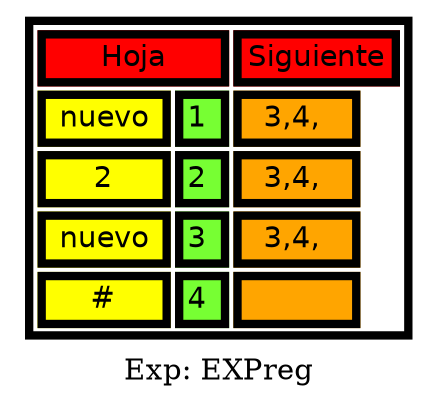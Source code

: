 digraph { label = "Exp: EXPreg"  
    node [ shape=none fontname=Helvetica ]
     n4 [ label = <
  <table border="4 ">
    <tr><td colspan="2" bgcolor="red">Hoja</td><td colspan="2" bgcolor="red">Siguiente</td></tr>
<tr><td bgcolor="yellow"> nuevo </td><td bgcolor="#77ff33">1 </td><td bgcolor="orange">3,4, </td></tr>
<tr><td bgcolor="yellow"> 2 </td><td bgcolor="#77ff33">2 </td><td bgcolor="orange">3,4, </td></tr>
<tr><td bgcolor="yellow"> nuevo </td><td bgcolor="#77ff33">3 </td><td bgcolor="orange">3,4, </td></tr>
<tr><td bgcolor="yellow"> # </td><td bgcolor="#77ff33">4 </td><td bgcolor="orange"> </td></tr>
   </table>
   > ]
 {rank=same n4}
  }
